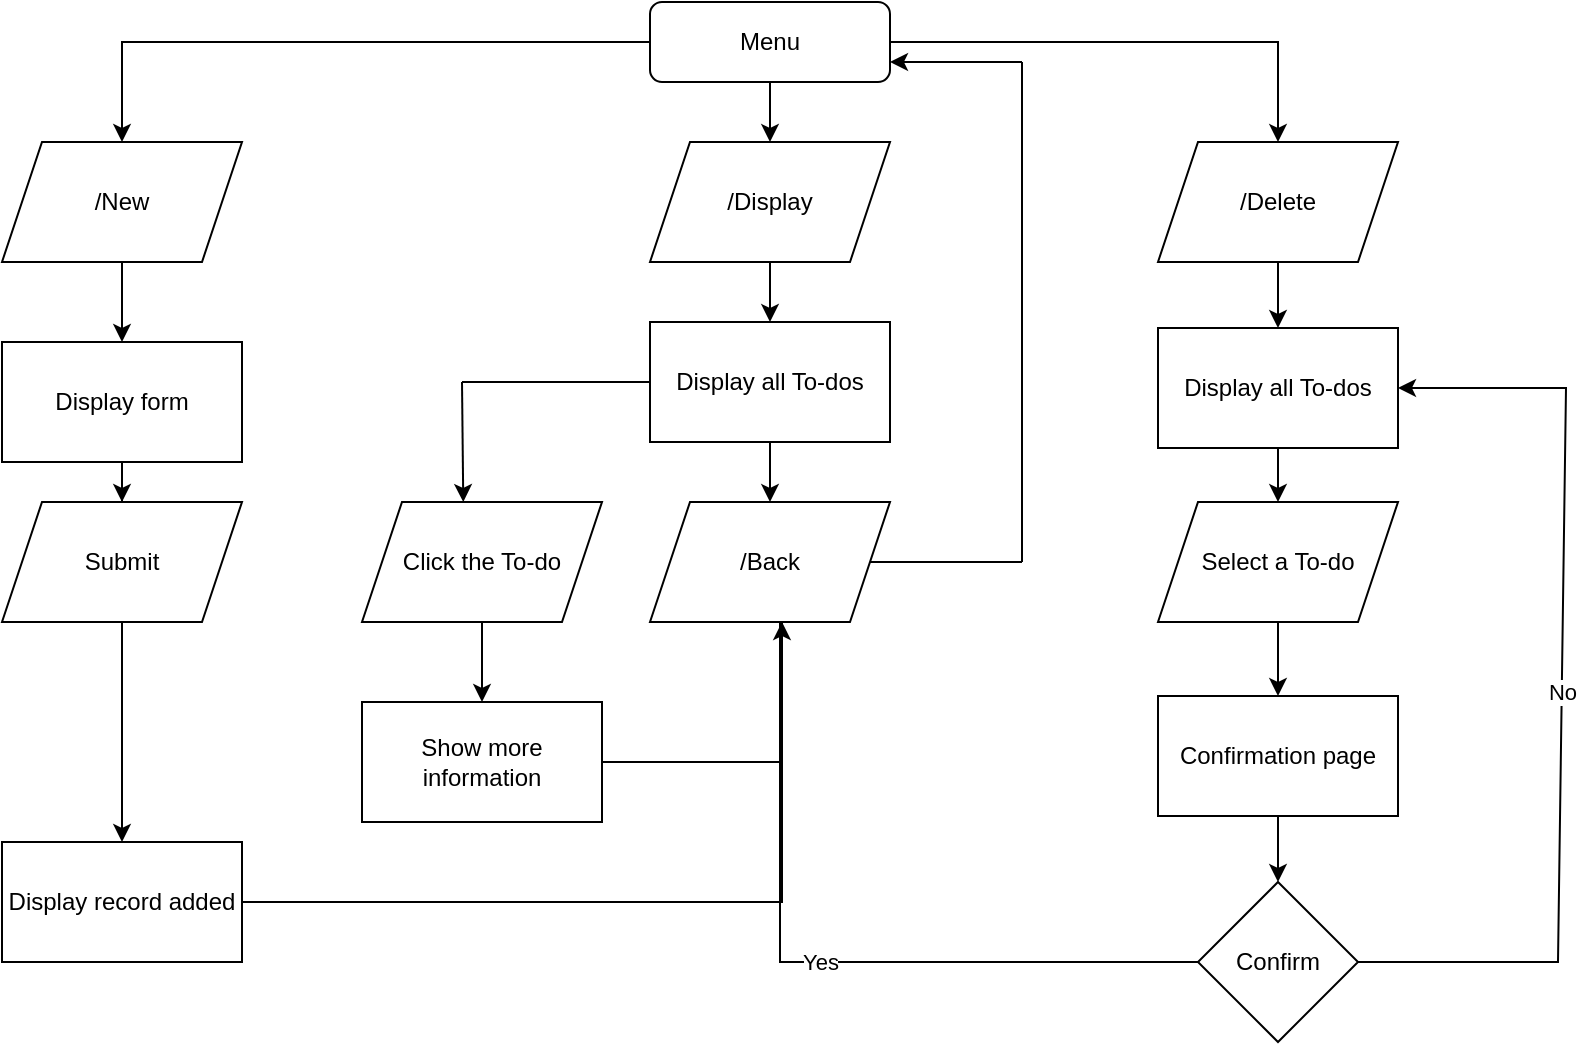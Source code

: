 <mxfile version="21.6.1" type="device">
  <diagram id="C5RBs43oDa-KdzZeNtuy" name="Page-1">
    <mxGraphModel dx="918" dy="584" grid="1" gridSize="10" guides="1" tooltips="1" connect="1" arrows="1" fold="1" page="0" pageScale="1" pageWidth="827" pageHeight="1169" math="0" shadow="0">
      <root>
        <mxCell id="WIyWlLk6GJQsqaUBKTNV-0" />
        <mxCell id="WIyWlLk6GJQsqaUBKTNV-1" parent="WIyWlLk6GJQsqaUBKTNV-0" />
        <mxCell id="1K287xZEM_sggatvsGYo-4" value="" style="edgeStyle=orthogonalEdgeStyle;rounded=0;orthogonalLoop=1;jettySize=auto;html=1;" parent="WIyWlLk6GJQsqaUBKTNV-1" source="WIyWlLk6GJQsqaUBKTNV-3" target="1K287xZEM_sggatvsGYo-2" edge="1">
          <mxGeometry relative="1" as="geometry" />
        </mxCell>
        <mxCell id="1K287xZEM_sggatvsGYo-29" style="edgeStyle=orthogonalEdgeStyle;rounded=0;orthogonalLoop=1;jettySize=auto;html=1;entryX=0.5;entryY=0;entryDx=0;entryDy=0;" parent="WIyWlLk6GJQsqaUBKTNV-1" source="WIyWlLk6GJQsqaUBKTNV-3" target="1K287xZEM_sggatvsGYo-27" edge="1">
          <mxGeometry relative="1" as="geometry" />
        </mxCell>
        <mxCell id="1K287xZEM_sggatvsGYo-82" style="edgeStyle=orthogonalEdgeStyle;rounded=0;orthogonalLoop=1;jettySize=auto;html=1;" parent="WIyWlLk6GJQsqaUBKTNV-1" source="WIyWlLk6GJQsqaUBKTNV-3" target="1K287xZEM_sggatvsGYo-81" edge="1">
          <mxGeometry relative="1" as="geometry" />
        </mxCell>
        <mxCell id="WIyWlLk6GJQsqaUBKTNV-3" value="Menu" style="rounded=1;whiteSpace=wrap;html=1;fontSize=12;glass=0;strokeWidth=1;shadow=0;" parent="WIyWlLk6GJQsqaUBKTNV-1" vertex="1">
          <mxGeometry x="414" y="90" width="120" height="40" as="geometry" />
        </mxCell>
        <mxCell id="1K287xZEM_sggatvsGYo-5" value="" style="edgeStyle=orthogonalEdgeStyle;rounded=0;orthogonalLoop=1;jettySize=auto;html=1;" parent="WIyWlLk6GJQsqaUBKTNV-1" source="1K287xZEM_sggatvsGYo-2" target="1K287xZEM_sggatvsGYo-3" edge="1">
          <mxGeometry relative="1" as="geometry" />
        </mxCell>
        <mxCell id="1K287xZEM_sggatvsGYo-2" value="/Display" style="shape=parallelogram;perimeter=parallelogramPerimeter;whiteSpace=wrap;html=1;fixedSize=1;" parent="WIyWlLk6GJQsqaUBKTNV-1" vertex="1">
          <mxGeometry x="414" y="160" width="120" height="60" as="geometry" />
        </mxCell>
        <mxCell id="1K287xZEM_sggatvsGYo-9" value="" style="edgeStyle=orthogonalEdgeStyle;rounded=0;orthogonalLoop=1;jettySize=auto;html=1;" parent="WIyWlLk6GJQsqaUBKTNV-1" source="1K287xZEM_sggatvsGYo-3" target="1K287xZEM_sggatvsGYo-8" edge="1">
          <mxGeometry relative="1" as="geometry" />
        </mxCell>
        <mxCell id="1K287xZEM_sggatvsGYo-3" value="Display all To-dos" style="rounded=0;whiteSpace=wrap;html=1;" parent="WIyWlLk6GJQsqaUBKTNV-1" vertex="1">
          <mxGeometry x="414" y="250" width="120" height="60" as="geometry" />
        </mxCell>
        <mxCell id="1K287xZEM_sggatvsGYo-8" value="/Back" style="shape=parallelogram;perimeter=parallelogramPerimeter;whiteSpace=wrap;html=1;fixedSize=1;rounded=0;" parent="WIyWlLk6GJQsqaUBKTNV-1" vertex="1">
          <mxGeometry x="414" y="340" width="120" height="60" as="geometry" />
        </mxCell>
        <mxCell id="1K287xZEM_sggatvsGYo-15" value="" style="endArrow=none;html=1;rounded=0;exitX=1;exitY=0.5;exitDx=0;exitDy=0;" parent="WIyWlLk6GJQsqaUBKTNV-1" source="1K287xZEM_sggatvsGYo-8" edge="1">
          <mxGeometry width="50" height="50" relative="1" as="geometry">
            <mxPoint x="410" y="350" as="sourcePoint" />
            <mxPoint x="600" y="370" as="targetPoint" />
          </mxGeometry>
        </mxCell>
        <mxCell id="1K287xZEM_sggatvsGYo-16" value="" style="endArrow=none;html=1;rounded=0;" parent="WIyWlLk6GJQsqaUBKTNV-1" edge="1">
          <mxGeometry width="50" height="50" relative="1" as="geometry">
            <mxPoint x="600" y="120" as="sourcePoint" />
            <mxPoint x="600" y="370" as="targetPoint" />
          </mxGeometry>
        </mxCell>
        <mxCell id="1K287xZEM_sggatvsGYo-18" value="" style="endArrow=classic;html=1;rounded=0;entryX=1;entryY=0.75;entryDx=0;entryDy=0;" parent="WIyWlLk6GJQsqaUBKTNV-1" target="WIyWlLk6GJQsqaUBKTNV-3" edge="1">
          <mxGeometry width="50" height="50" relative="1" as="geometry">
            <mxPoint x="600" y="120" as="sourcePoint" />
            <mxPoint x="460" y="300" as="targetPoint" />
          </mxGeometry>
        </mxCell>
        <mxCell id="1K287xZEM_sggatvsGYo-23" value="" style="edgeStyle=orthogonalEdgeStyle;rounded=0;orthogonalLoop=1;jettySize=auto;html=1;" parent="WIyWlLk6GJQsqaUBKTNV-1" source="1K287xZEM_sggatvsGYo-19" target="1K287xZEM_sggatvsGYo-22" edge="1">
          <mxGeometry relative="1" as="geometry" />
        </mxCell>
        <mxCell id="1K287xZEM_sggatvsGYo-19" value="Click the To-do" style="shape=parallelogram;perimeter=parallelogramPerimeter;whiteSpace=wrap;html=1;fixedSize=1;" parent="WIyWlLk6GJQsqaUBKTNV-1" vertex="1">
          <mxGeometry x="270" y="340" width="120" height="60" as="geometry" />
        </mxCell>
        <mxCell id="1K287xZEM_sggatvsGYo-20" value="" style="endArrow=classic;html=1;rounded=0;entryX=0.422;entryY=0;entryDx=0;entryDy=0;entryPerimeter=0;" parent="WIyWlLk6GJQsqaUBKTNV-1" target="1K287xZEM_sggatvsGYo-19" edge="1">
          <mxGeometry width="50" height="50" relative="1" as="geometry">
            <mxPoint x="320" y="280" as="sourcePoint" />
            <mxPoint x="400" y="290" as="targetPoint" />
          </mxGeometry>
        </mxCell>
        <mxCell id="1K287xZEM_sggatvsGYo-21" value="" style="endArrow=none;html=1;rounded=0;entryX=0;entryY=0.5;entryDx=0;entryDy=0;" parent="WIyWlLk6GJQsqaUBKTNV-1" target="1K287xZEM_sggatvsGYo-3" edge="1">
          <mxGeometry width="50" height="50" relative="1" as="geometry">
            <mxPoint x="320" y="280" as="sourcePoint" />
            <mxPoint x="420" y="280" as="targetPoint" />
          </mxGeometry>
        </mxCell>
        <mxCell id="1K287xZEM_sggatvsGYo-26" style="edgeStyle=orthogonalEdgeStyle;rounded=0;orthogonalLoop=1;jettySize=auto;html=1;" parent="WIyWlLk6GJQsqaUBKTNV-1" source="1K287xZEM_sggatvsGYo-22" edge="1">
          <mxGeometry relative="1" as="geometry">
            <mxPoint x="480" y="400" as="targetPoint" />
            <Array as="points">
              <mxPoint x="480" y="470" />
              <mxPoint x="480" y="400" />
            </Array>
          </mxGeometry>
        </mxCell>
        <mxCell id="1K287xZEM_sggatvsGYo-22" value="Show more information" style="whiteSpace=wrap;html=1;" parent="WIyWlLk6GJQsqaUBKTNV-1" vertex="1">
          <mxGeometry x="270" y="440" width="120" height="60" as="geometry" />
        </mxCell>
        <mxCell id="1K287xZEM_sggatvsGYo-31" value="" style="edgeStyle=orthogonalEdgeStyle;rounded=0;orthogonalLoop=1;jettySize=auto;html=1;" parent="WIyWlLk6GJQsqaUBKTNV-1" source="1K287xZEM_sggatvsGYo-27" target="1K287xZEM_sggatvsGYo-30" edge="1">
          <mxGeometry relative="1" as="geometry" />
        </mxCell>
        <mxCell id="1K287xZEM_sggatvsGYo-27" value="/New" style="shape=parallelogram;perimeter=parallelogramPerimeter;whiteSpace=wrap;html=1;fixedSize=1;" parent="WIyWlLk6GJQsqaUBKTNV-1" vertex="1">
          <mxGeometry x="90" y="160" width="120" height="60" as="geometry" />
        </mxCell>
        <mxCell id="1K287xZEM_sggatvsGYo-33" value="" style="edgeStyle=orthogonalEdgeStyle;rounded=0;orthogonalLoop=1;jettySize=auto;html=1;" parent="WIyWlLk6GJQsqaUBKTNV-1" source="1K287xZEM_sggatvsGYo-30" target="1K287xZEM_sggatvsGYo-32" edge="1">
          <mxGeometry relative="1" as="geometry" />
        </mxCell>
        <mxCell id="1K287xZEM_sggatvsGYo-30" value="Display form" style="whiteSpace=wrap;html=1;" parent="WIyWlLk6GJQsqaUBKTNV-1" vertex="1">
          <mxGeometry x="90" y="260" width="120" height="60" as="geometry" />
        </mxCell>
        <mxCell id="1K287xZEM_sggatvsGYo-34" style="edgeStyle=orthogonalEdgeStyle;rounded=0;orthogonalLoop=1;jettySize=auto;html=1;exitX=1;exitY=0.5;exitDx=0;exitDy=0;endArrow=none;endFill=0;" parent="WIyWlLk6GJQsqaUBKTNV-1" source="1K287xZEM_sggatvsGYo-35" edge="1">
          <mxGeometry relative="1" as="geometry">
            <mxPoint x="480" y="400" as="targetPoint" />
            <Array as="points">
              <mxPoint x="480" y="540" />
            </Array>
          </mxGeometry>
        </mxCell>
        <mxCell id="1K287xZEM_sggatvsGYo-36" value="" style="edgeStyle=orthogonalEdgeStyle;rounded=0;orthogonalLoop=1;jettySize=auto;html=1;" parent="WIyWlLk6GJQsqaUBKTNV-1" source="1K287xZEM_sggatvsGYo-32" target="1K287xZEM_sggatvsGYo-35" edge="1">
          <mxGeometry relative="1" as="geometry" />
        </mxCell>
        <mxCell id="1K287xZEM_sggatvsGYo-32" value="Submit" style="shape=parallelogram;perimeter=parallelogramPerimeter;whiteSpace=wrap;html=1;fixedSize=1;" parent="WIyWlLk6GJQsqaUBKTNV-1" vertex="1">
          <mxGeometry x="90" y="340" width="120" height="60" as="geometry" />
        </mxCell>
        <mxCell id="1K287xZEM_sggatvsGYo-35" value="Display record added" style="whiteSpace=wrap;html=1;" parent="WIyWlLk6GJQsqaUBKTNV-1" vertex="1">
          <mxGeometry x="90" y="510" width="120" height="60" as="geometry" />
        </mxCell>
        <mxCell id="1K287xZEM_sggatvsGYo-84" value="" style="edgeStyle=orthogonalEdgeStyle;rounded=0;orthogonalLoop=1;jettySize=auto;html=1;" parent="WIyWlLk6GJQsqaUBKTNV-1" source="1K287xZEM_sggatvsGYo-81" target="1K287xZEM_sggatvsGYo-83" edge="1">
          <mxGeometry relative="1" as="geometry" />
        </mxCell>
        <mxCell id="1K287xZEM_sggatvsGYo-81" value="/Delete" style="shape=parallelogram;perimeter=parallelogramPerimeter;whiteSpace=wrap;html=1;fixedSize=1;" parent="WIyWlLk6GJQsqaUBKTNV-1" vertex="1">
          <mxGeometry x="668" y="160" width="120" height="60" as="geometry" />
        </mxCell>
        <mxCell id="1K287xZEM_sggatvsGYo-88" value="" style="edgeStyle=orthogonalEdgeStyle;rounded=0;orthogonalLoop=1;jettySize=auto;html=1;" parent="WIyWlLk6GJQsqaUBKTNV-1" source="1K287xZEM_sggatvsGYo-83" target="1K287xZEM_sggatvsGYo-87" edge="1">
          <mxGeometry relative="1" as="geometry" />
        </mxCell>
        <mxCell id="1K287xZEM_sggatvsGYo-83" value="Display all To-dos" style="whiteSpace=wrap;html=1;" parent="WIyWlLk6GJQsqaUBKTNV-1" vertex="1">
          <mxGeometry x="668" y="253" width="120" height="60" as="geometry" />
        </mxCell>
        <mxCell id="1K287xZEM_sggatvsGYo-90" value="" style="edgeStyle=orthogonalEdgeStyle;rounded=0;orthogonalLoop=1;jettySize=auto;html=1;" parent="WIyWlLk6GJQsqaUBKTNV-1" source="1K287xZEM_sggatvsGYo-87" target="1K287xZEM_sggatvsGYo-89" edge="1">
          <mxGeometry relative="1" as="geometry" />
        </mxCell>
        <mxCell id="1K287xZEM_sggatvsGYo-87" value="Select a To-do" style="shape=parallelogram;perimeter=parallelogramPerimeter;whiteSpace=wrap;html=1;fixedSize=1;" parent="WIyWlLk6GJQsqaUBKTNV-1" vertex="1">
          <mxGeometry x="668" y="340" width="120" height="60" as="geometry" />
        </mxCell>
        <mxCell id="1K287xZEM_sggatvsGYo-92" value="" style="edgeStyle=orthogonalEdgeStyle;rounded=0;orthogonalLoop=1;jettySize=auto;html=1;" parent="WIyWlLk6GJQsqaUBKTNV-1" source="1K287xZEM_sggatvsGYo-89" target="1K287xZEM_sggatvsGYo-91" edge="1">
          <mxGeometry relative="1" as="geometry" />
        </mxCell>
        <mxCell id="1K287xZEM_sggatvsGYo-89" value="Confirmation page" style="whiteSpace=wrap;html=1;" parent="WIyWlLk6GJQsqaUBKTNV-1" vertex="1">
          <mxGeometry x="668" y="437" width="120" height="60" as="geometry" />
        </mxCell>
        <mxCell id="1K287xZEM_sggatvsGYo-91" value="Confirm" style="rhombus;whiteSpace=wrap;html=1;" parent="WIyWlLk6GJQsqaUBKTNV-1" vertex="1">
          <mxGeometry x="688" y="530" width="80" height="80" as="geometry" />
        </mxCell>
        <mxCell id="1K287xZEM_sggatvsGYo-94" value="" style="endArrow=none;html=1;rounded=0;entryX=0;entryY=0.5;entryDx=0;entryDy=0;endFill=0;" parent="WIyWlLk6GJQsqaUBKTNV-1" target="1K287xZEM_sggatvsGYo-91" edge="1">
          <mxGeometry relative="1" as="geometry">
            <mxPoint x="479" y="400" as="sourcePoint" />
            <mxPoint x="642" y="567" as="targetPoint" />
            <Array as="points">
              <mxPoint x="479" y="570" />
            </Array>
          </mxGeometry>
        </mxCell>
        <mxCell id="1K287xZEM_sggatvsGYo-95" value="Yes" style="edgeLabel;resizable=0;html=1;align=center;verticalAlign=middle;" parent="1K287xZEM_sggatvsGYo-94" connectable="0" vertex="1">
          <mxGeometry relative="1" as="geometry" />
        </mxCell>
        <mxCell id="1K287xZEM_sggatvsGYo-96" value="" style="endArrow=classic;html=1;rounded=0;exitX=1;exitY=0.5;exitDx=0;exitDy=0;entryX=1;entryY=0.5;entryDx=0;entryDy=0;" parent="WIyWlLk6GJQsqaUBKTNV-1" source="1K287xZEM_sggatvsGYo-91" target="1K287xZEM_sggatvsGYo-83" edge="1">
          <mxGeometry relative="1" as="geometry">
            <mxPoint x="622" y="421" as="sourcePoint" />
            <mxPoint x="722" y="421" as="targetPoint" />
            <Array as="points">
              <mxPoint x="868" y="570" />
              <mxPoint x="872" y="283" />
            </Array>
          </mxGeometry>
        </mxCell>
        <mxCell id="1K287xZEM_sggatvsGYo-97" value="No" style="edgeLabel;resizable=0;html=1;align=center;verticalAlign=middle;" parent="1K287xZEM_sggatvsGYo-96" connectable="0" vertex="1">
          <mxGeometry relative="1" as="geometry" />
        </mxCell>
      </root>
    </mxGraphModel>
  </diagram>
</mxfile>

